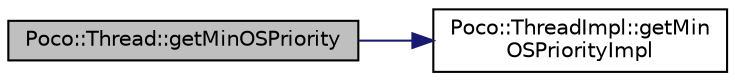 digraph "Poco::Thread::getMinOSPriority"
{
 // LATEX_PDF_SIZE
  edge [fontname="Helvetica",fontsize="10",labelfontname="Helvetica",labelfontsize="10"];
  node [fontname="Helvetica",fontsize="10",shape=record];
  rankdir="LR";
  Node1 [label="Poco::Thread::getMinOSPriority",height=0.2,width=0.4,color="black", fillcolor="grey75", style="filled", fontcolor="black",tooltip=" "];
  Node1 -> Node2 [color="midnightblue",fontsize="10",style="solid",fontname="Helvetica"];
  Node2 [label="Poco::ThreadImpl::getMin\lOSPriorityImpl",height=0.2,width=0.4,color="black", fillcolor="white", style="filled",URL="$classPoco_1_1ThreadImpl.html#af88c0da1e541d7dae283b235e293c661",tooltip=" "];
}
